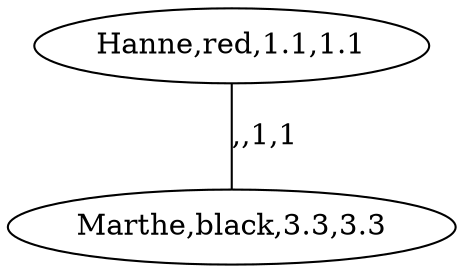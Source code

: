 graph G {
0[label="Hanne,red,1.1,1.1", regular="0"];
1[label="Marthe,black,3.3,3.3", regular="0"];
0--1 [label=",,1,1", regular="0"];
}
